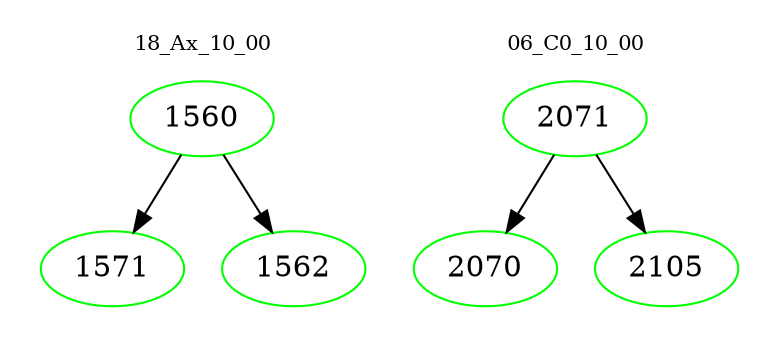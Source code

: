digraph{
subgraph cluster_0 {
color = white
label = "18_Ax_10_00";
fontsize=10;
T0_1560 [label="1560", color="green"]
T0_1560 -> T0_1571 [color="black"]
T0_1571 [label="1571", color="green"]
T0_1560 -> T0_1562 [color="black"]
T0_1562 [label="1562", color="green"]
}
subgraph cluster_1 {
color = white
label = "06_C0_10_00";
fontsize=10;
T1_2071 [label="2071", color="green"]
T1_2071 -> T1_2070 [color="black"]
T1_2070 [label="2070", color="green"]
T1_2071 -> T1_2105 [color="black"]
T1_2105 [label="2105", color="green"]
}
}
